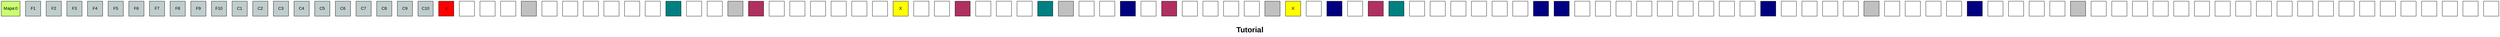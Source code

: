 digraph G{
    node[shape=box, width=0.7, height=0.7, fontname="Arial", fillcolor="white", style=filled]
    edge[style = "bold"]
    node[label = "Mapa:0" fillcolor="darkolivegreen1" pos = "-1,1!"]raiz;label = "
Tutorial" 
fontname="Arial Black" 
fontsize="25pt" 

                    

	node[label = "F1" fillcolor="azure3" pos="-1,-0!" shape=box]x1;
	node[label = "F2" fillcolor="azure3" pos="-1,-1!" shape=box]x2;
	node[label = "F3" fillcolor="azure3" pos="-1,-2!" shape=box]x3;
	node[label = "F4" fillcolor="azure3" pos="-1,-3!" shape=box]x4;
	node[label = "F5" fillcolor="azure3" pos="-1,-4!" shape=box]x5;
	node[label = "F6" fillcolor="azure3" pos="-1,-5!" shape=box]x6;
	node[label = "F7" fillcolor="azure3" pos="-1,-6!" shape=box]x7;
	node[label = "F8" fillcolor="azure3" pos="-1,-7!" shape=box]x8;
	node[label = "F9" fillcolor="azure3" pos="-1,-8!" shape=box]x9;
	node[label = "F10" fillcolor="azure3" pos="-1,-9!" shape=box]x10;
	node[label = "C1" fillcolor="azure3" pos = "0,1!" shape=box]y1;
	node[label = "C2" fillcolor="azure3" pos = "1,1!" shape=box]y2;
	node[label = "C3" fillcolor="azure3" pos = "2,1!" shape=box]y3;
	node[label = "C4" fillcolor="azure3" pos = "3,1!" shape=box]y4;
	node[label = "C5" fillcolor="azure3" pos = "4,1!" shape=box]y5;
	node[label = "C6" fillcolor="azure3" pos = "5,1!" shape=box]y6;
	node[label = "C7" fillcolor="azure3" pos = "6,1!" shape=box]y7;
	node[label = "C8" fillcolor="azure3" pos = "7,1!" shape=box]y8;
	node[label = "C9" fillcolor="azure3" pos = "8,1!" shape=box]y9;
	node[label = "C10" fillcolor="azure3" pos = "9,1!" shape=box]y10;
	node[label="x" fillcolor="red" pos="0,-0!" shape=box]i1_1;
	node[label=" " fillcolor="white" pos="1,-0!" shape=box]i1_2;
	node[label=" " fillcolor="white" pos="2,-0!" shape=box]i1_3;
	node[label=" " fillcolor="white" pos="3,-0!" shape=box]i1_4;
	node[label=" " fillcolor="Gray" pos="4,-0!" shape=box]i1_5;
	node[label=" " fillcolor="white" pos="5,-0!" shape=box]i1_6;
	node[label=" " fillcolor="white" pos="6,-0!" shape=box]i1_7;
	node[label=" " fillcolor="white" pos="7,-0!" shape=box]i1_8;
	node[label=" " fillcolor="white" pos="8,-0!" shape=box]i1_9;
	node[label=" " fillcolor="white" pos="9,-0!" shape=box]i1_10;
	node[label=" " fillcolor="white" pos="0,-1!" shape=box]i2_1;
	node[label=" " fillcolor="Teal" pos="1,-1!" shape=box]i2_2;
	node[label=" " fillcolor="white" pos="2,-1!" shape=box]i2_3;
	node[label=" " fillcolor="white" pos="3,-1!" shape=box]i2_4;
	node[label=" " fillcolor="Gray" pos="4,-1!" shape=box]i2_5;
	node[label=" " fillcolor="Maroon" pos="5,-1!" shape=box]i2_6;
	node[label=" " fillcolor="white" pos="6,-1!" shape=box]i2_7;
	node[label=" " fillcolor="white" pos="7,-1!" shape=box]i2_8;
	node[label=" " fillcolor="white" pos="8,-1!" shape=box]i2_9;
	node[label=" " fillcolor="white" pos="9,-1!" shape=box]i2_10;
	node[label=" " fillcolor="white" pos="0,-2!" shape=box]i3_1;
	node[label=" " fillcolor="white" pos="1,-2!" shape=box]i3_2;
	node[label="X" fillcolor="yellow" pos="2,-2!" shape=box]i3_3;
	node[label=" " fillcolor="white" pos="3,-2!" shape=box]i3_4;
	node[label=" " fillcolor="white" pos="4,-2!" shape=box]i3_5;
	node[label=" " fillcolor="Maroon" pos="5,-2!" shape=box]i3_6;
	node[label=" " fillcolor="white" pos="6,-2!" shape=box]i3_7;
	node[label=" " fillcolor="white" pos="7,-2!" shape=box]i3_8;
	node[label=" " fillcolor="white" pos="8,-2!" shape=box]i3_9;
	node[label=" " fillcolor="Teal" pos="9,-2!" shape=box]i3_10;
	node[label=" " fillcolor="Gray" pos="0,-3!" shape=box]i4_1;
	node[label=" " fillcolor="white" pos="1,-3!" shape=box]i4_2;
	node[label=" " fillcolor="white" pos="2,-3!" shape=box]i4_3;
	node[label=" " fillcolor="Navy" pos="3,-3!" shape=box]i4_4;
	node[label=" " fillcolor="white" pos="4,-3!" shape=box]i4_5;
	node[label=" " fillcolor="Maroon" pos="5,-3!" shape=box]i4_6;
	node[label=" " fillcolor="white" pos="6,-3!" shape=box]i4_7;
	node[label=" " fillcolor="white" pos="7,-3!" shape=box]i4_8;
	node[label=" " fillcolor="white" pos="8,-3!" shape=box]i4_9;
	node[label=" " fillcolor="white" pos="9,-3!" shape=box]i4_10;
	node[label=" " fillcolor="Gray" pos="0,-4!" shape=box]i5_1;
	node[label="X" fillcolor="yellow" pos="1,-4!" shape=box]i5_2;
	node[label=" " fillcolor="white" pos="2,-4!" shape=box]i5_3;
	node[label=" " fillcolor="Navy" pos="3,-4!" shape=box]i5_4;
	node[label=" " fillcolor="white" pos="4,-4!" shape=box]i5_5;
	node[label=" " fillcolor="Maroon" pos="5,-4!" shape=box]i5_6;
	node[label=" " fillcolor="Teal" pos="6,-4!" shape=box]i5_7;
	node[label=" " fillcolor="white" pos="7,-4!" shape=box]i5_8;
	node[label=" " fillcolor="white" pos="8,-4!" shape=box]i5_9;
	node[label=" " fillcolor="white" pos="9,-4!" shape=box]i5_10;
	node[label=" " fillcolor="white" pos="0,-5!" shape=box]i6_1;
	node[label=" " fillcolor="white" pos="1,-5!" shape=box]i6_2;
	node[label=" " fillcolor="white" pos="2,-5!" shape=box]i6_3;
	node[label=" " fillcolor="Navy" pos="3,-5!" shape=box]i6_4;
	node[label=" " fillcolor="Navy" pos="4,-5!" shape=box]i6_5;
	node[label=" " fillcolor="white" pos="5,-5!" shape=box]i6_6;
	node[label=" " fillcolor="white" pos="6,-5!" shape=box]i6_7;
	node[label=" " fillcolor="white" pos="7,-5!" shape=box]i6_8;
	node[label=" " fillcolor="white" pos="8,-5!" shape=box]i6_9;
	node[label=" " fillcolor="white" pos="9,-5!" shape=box]i6_10;
	node[label=" " fillcolor="white" pos="0,-6!" shape=box]i7_1;
	node[label=" " fillcolor="white" pos="1,-6!" shape=box]i7_2;
	node[label=" " fillcolor="white" pos="2,-6!" shape=box]i7_3;
	node[label=" " fillcolor="white" pos="3,-6!" shape=box]i7_4;
	node[label=" " fillcolor="Navy" pos="4,-6!" shape=box]i7_5;
	node[label=" " fillcolor="white" pos="5,-6!" shape=box]i7_6;
	node[label=" " fillcolor="white" pos="6,-6!" shape=box]i7_7;
	node[label=" " fillcolor="white" pos="7,-6!" shape=box]i7_8;
	node[label=" " fillcolor="white" pos="8,-6!" shape=box]i7_9;
	node[label=" " fillcolor="Gray" pos="9,-6!" shape=box]i7_10;
	node[label=" " fillcolor="white" pos="0,-7!" shape=box]i8_1;
	node[label=" " fillcolor="white" pos="1,-7!" shape=box]i8_2;
	node[label=" " fillcolor="white" pos="2,-7!" shape=box]i8_3;
	node[label=" " fillcolor="white" pos="3,-7!" shape=box]i8_4;
	node[label=" " fillcolor="Navy" pos="4,-7!" shape=box]i8_5;
	node[label=" " fillcolor="white" pos="5,-7!" shape=box]i8_6;
	node[label=" " fillcolor="white" pos="6,-7!" shape=box]i8_7;
	node[label=" " fillcolor="white" pos="7,-7!" shape=box]i8_8;
	node[label=" " fillcolor="white" pos="8,-7!" shape=box]i8_9;
	node[label=" " fillcolor="Gray" pos="9,-7!" shape=box]i8_10;
	node[label=" " fillcolor="white" pos="0,-8!" shape=box]i9_1;
	node[label=" " fillcolor="white" pos="1,-8!" shape=box]i9_2;
	node[label=" " fillcolor="white" pos="2,-8!" shape=box]i9_3;
	node[label=" " fillcolor="white" pos="3,-8!" shape=box]i9_4;
	node[label=" " fillcolor="white" pos="4,-8!" shape=box]i9_5;
	node[label=" " fillcolor="white" pos="5,-8!" shape=box]i9_6;
	node[label=" " fillcolor="white" pos="6,-8!" shape=box]i9_7;
	node[label=" " fillcolor="white" pos="7,-8!" shape=box]i9_8;
	node[label=" " fillcolor="white" pos="8,-8!" shape=box]i9_9;
	node[label=" " fillcolor="white" pos="9,-8!" shape=box]i9_10;
	node[label=" " fillcolor="white" pos="0,-9!" shape=box]i10_1;
	node[label=" " fillcolor="white" pos="1,-9!" shape=box]i10_2;
	node[label=" " fillcolor="white" pos="2,-9!" shape=box]i10_3;
	node[label=" " fillcolor="white" pos="3,-9!" shape=box]i10_4;
	node[label=" " fillcolor="white" pos="4,-9!" shape=box]i10_5;
	node[label=" " fillcolor="white" pos="5,-9!" shape=box]i10_6;
	node[label=" " fillcolor="white" pos="6,-9!" shape=box]i10_7;
	node[label=" " fillcolor="white" pos="7,-9!" shape=box]i10_8;
	node[label=" " fillcolor="white" pos="8,-9!" shape=box]i10_9;
	node[label=" " fillcolor="white" pos="9,-9!" shape=box]i10_10;
}